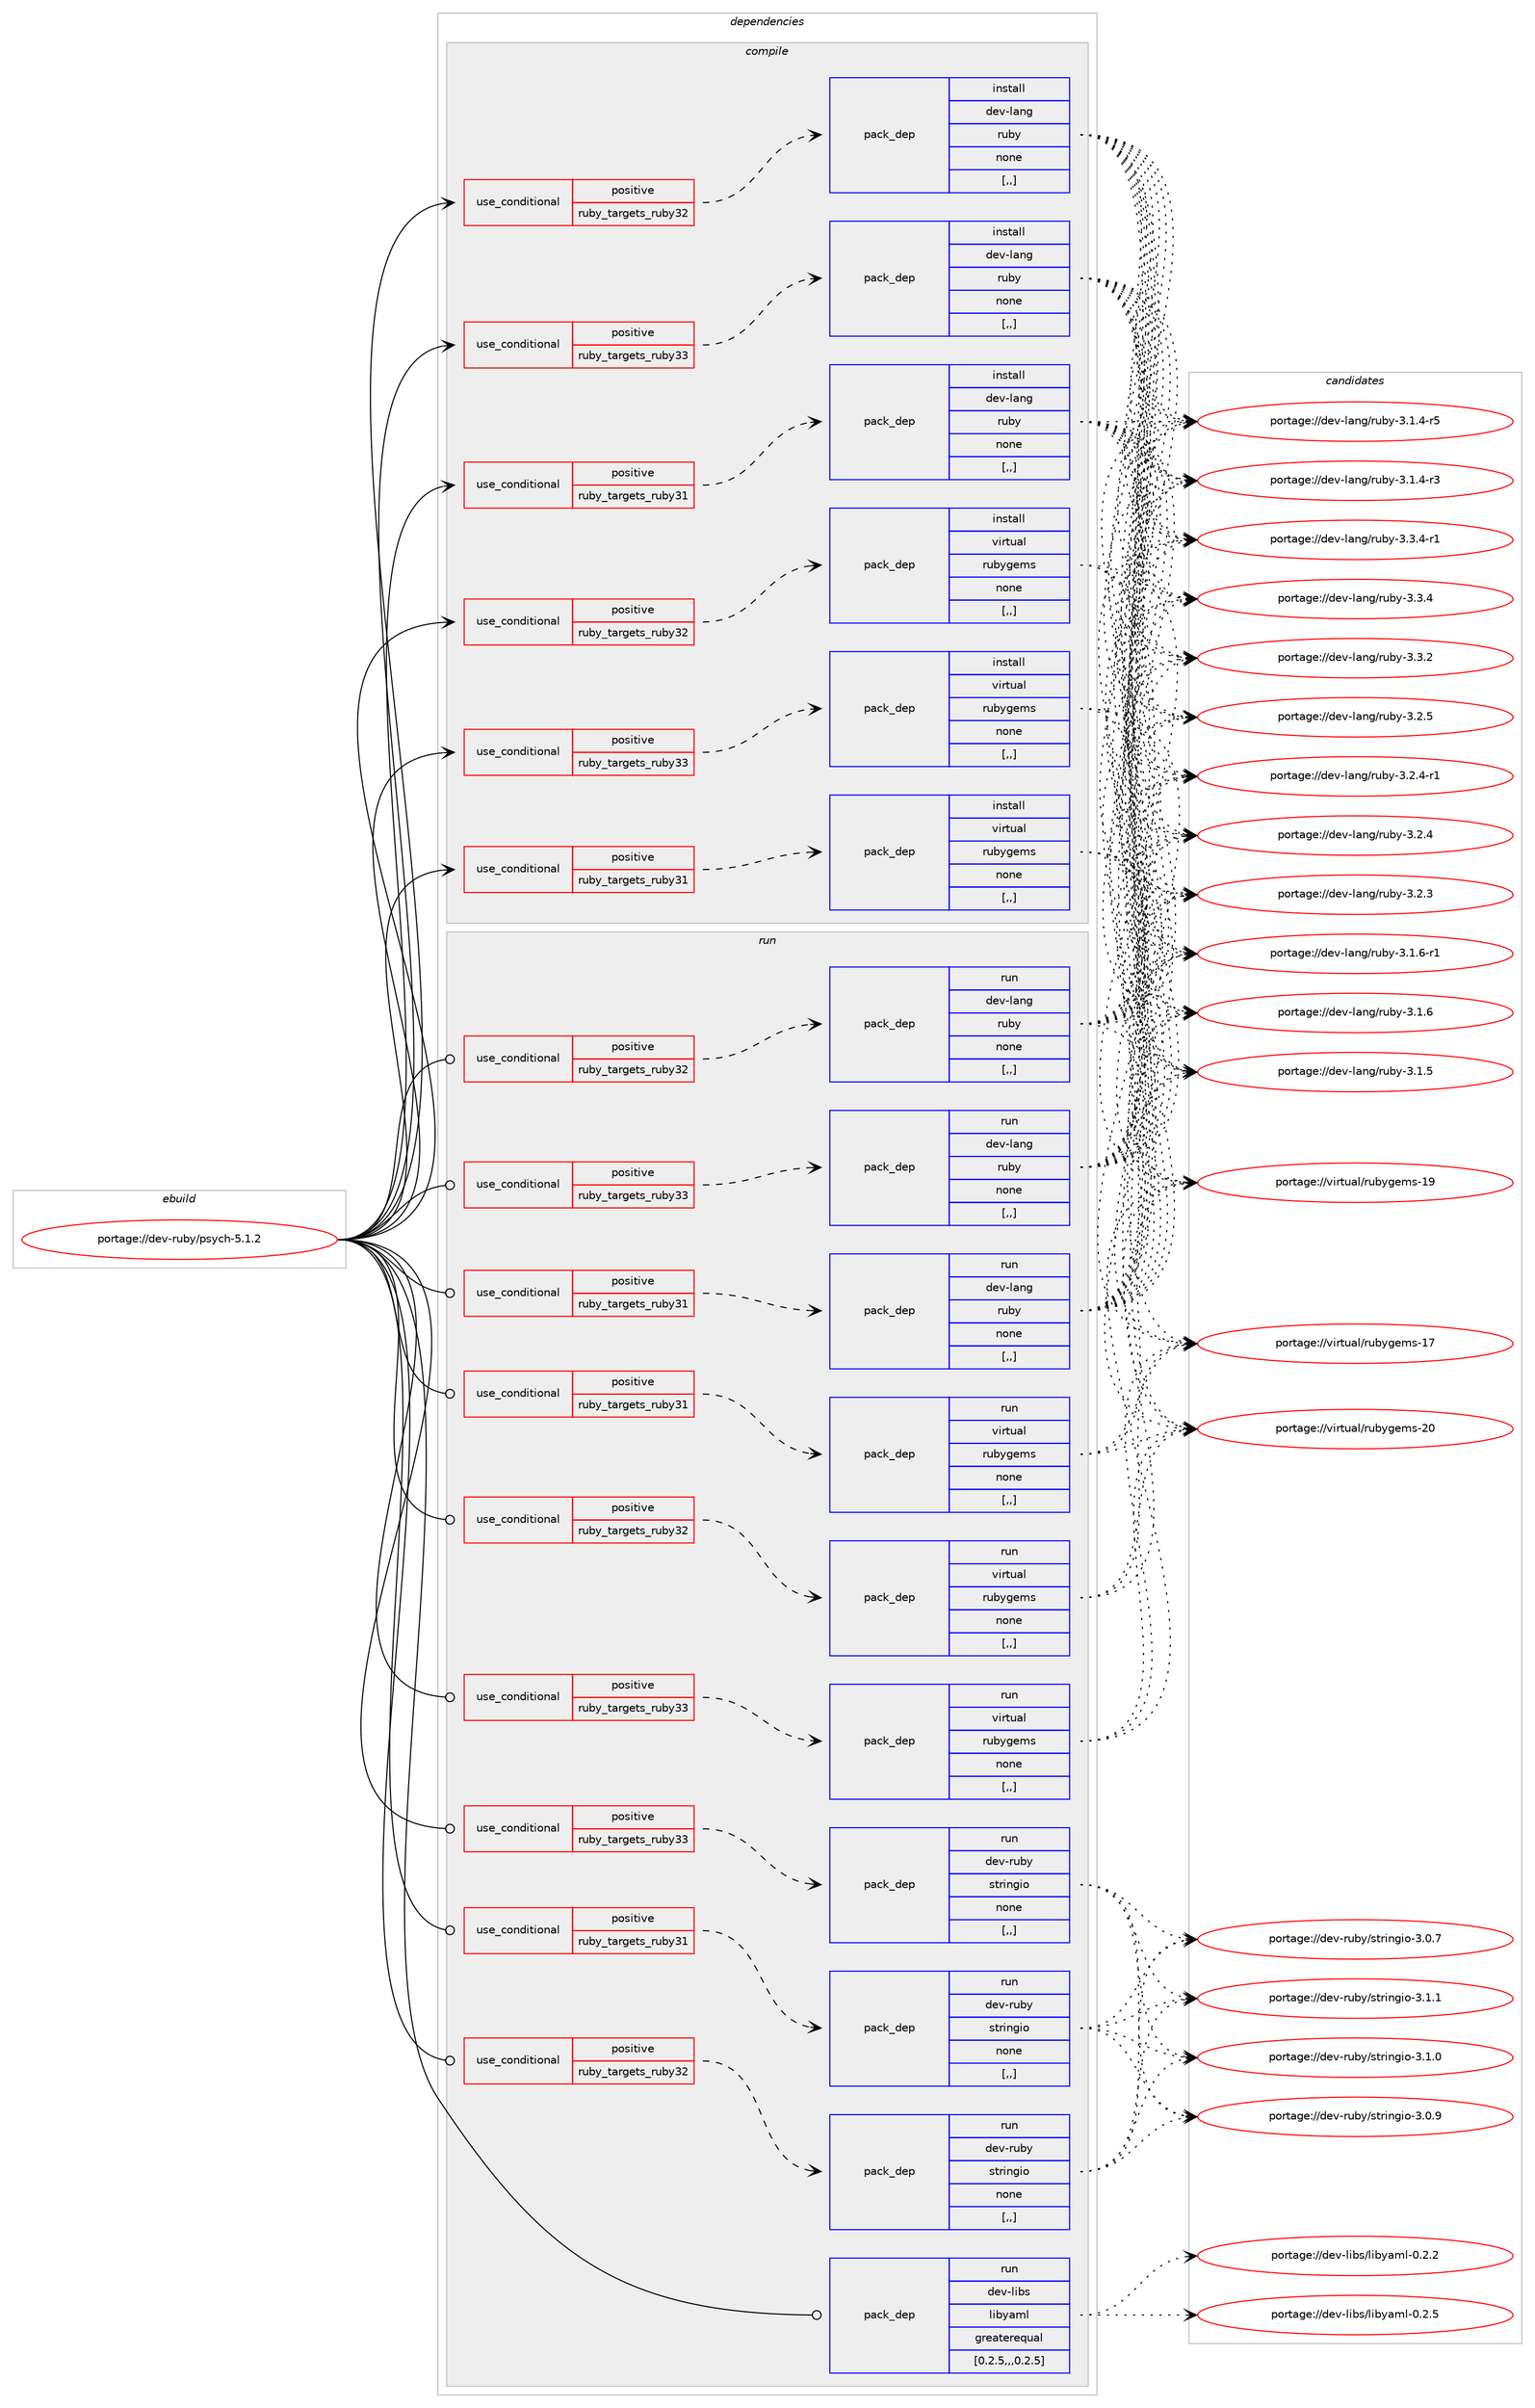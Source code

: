digraph prolog {

# *************
# Graph options
# *************

newrank=true;
concentrate=true;
compound=true;
graph [rankdir=LR,fontname=Helvetica,fontsize=10,ranksep=1.5];#, ranksep=2.5, nodesep=0.2];
edge  [arrowhead=vee];
node  [fontname=Helvetica,fontsize=10];

# **********
# The ebuild
# **********

subgraph cluster_leftcol {
color=gray;
label=<<i>ebuild</i>>;
id [label="portage://dev-ruby/psych-5.1.2", color=red, width=4, href="../dev-ruby/psych-5.1.2.svg"];
}

# ****************
# The dependencies
# ****************

subgraph cluster_midcol {
color=gray;
label=<<i>dependencies</i>>;
subgraph cluster_compile {
fillcolor="#eeeeee";
style=filled;
label=<<i>compile</i>>;
subgraph cond52779 {
dependency194695 [label=<<TABLE BORDER="0" CELLBORDER="1" CELLSPACING="0" CELLPADDING="4"><TR><TD ROWSPAN="3" CELLPADDING="10">use_conditional</TD></TR><TR><TD>positive</TD></TR><TR><TD>ruby_targets_ruby31</TD></TR></TABLE>>, shape=none, color=red];
subgraph pack140564 {
dependency194696 [label=<<TABLE BORDER="0" CELLBORDER="1" CELLSPACING="0" CELLPADDING="4" WIDTH="220"><TR><TD ROWSPAN="6" CELLPADDING="30">pack_dep</TD></TR><TR><TD WIDTH="110">install</TD></TR><TR><TD>dev-lang</TD></TR><TR><TD>ruby</TD></TR><TR><TD>none</TD></TR><TR><TD>[,,]</TD></TR></TABLE>>, shape=none, color=blue];
}
dependency194695:e -> dependency194696:w [weight=20,style="dashed",arrowhead="vee"];
}
id:e -> dependency194695:w [weight=20,style="solid",arrowhead="vee"];
subgraph cond52780 {
dependency194697 [label=<<TABLE BORDER="0" CELLBORDER="1" CELLSPACING="0" CELLPADDING="4"><TR><TD ROWSPAN="3" CELLPADDING="10">use_conditional</TD></TR><TR><TD>positive</TD></TR><TR><TD>ruby_targets_ruby31</TD></TR></TABLE>>, shape=none, color=red];
subgraph pack140565 {
dependency194698 [label=<<TABLE BORDER="0" CELLBORDER="1" CELLSPACING="0" CELLPADDING="4" WIDTH="220"><TR><TD ROWSPAN="6" CELLPADDING="30">pack_dep</TD></TR><TR><TD WIDTH="110">install</TD></TR><TR><TD>virtual</TD></TR><TR><TD>rubygems</TD></TR><TR><TD>none</TD></TR><TR><TD>[,,]</TD></TR></TABLE>>, shape=none, color=blue];
}
dependency194697:e -> dependency194698:w [weight=20,style="dashed",arrowhead="vee"];
}
id:e -> dependency194697:w [weight=20,style="solid",arrowhead="vee"];
subgraph cond52781 {
dependency194699 [label=<<TABLE BORDER="0" CELLBORDER="1" CELLSPACING="0" CELLPADDING="4"><TR><TD ROWSPAN="3" CELLPADDING="10">use_conditional</TD></TR><TR><TD>positive</TD></TR><TR><TD>ruby_targets_ruby32</TD></TR></TABLE>>, shape=none, color=red];
subgraph pack140566 {
dependency194700 [label=<<TABLE BORDER="0" CELLBORDER="1" CELLSPACING="0" CELLPADDING="4" WIDTH="220"><TR><TD ROWSPAN="6" CELLPADDING="30">pack_dep</TD></TR><TR><TD WIDTH="110">install</TD></TR><TR><TD>dev-lang</TD></TR><TR><TD>ruby</TD></TR><TR><TD>none</TD></TR><TR><TD>[,,]</TD></TR></TABLE>>, shape=none, color=blue];
}
dependency194699:e -> dependency194700:w [weight=20,style="dashed",arrowhead="vee"];
}
id:e -> dependency194699:w [weight=20,style="solid",arrowhead="vee"];
subgraph cond52782 {
dependency194701 [label=<<TABLE BORDER="0" CELLBORDER="1" CELLSPACING="0" CELLPADDING="4"><TR><TD ROWSPAN="3" CELLPADDING="10">use_conditional</TD></TR><TR><TD>positive</TD></TR><TR><TD>ruby_targets_ruby32</TD></TR></TABLE>>, shape=none, color=red];
subgraph pack140567 {
dependency194702 [label=<<TABLE BORDER="0" CELLBORDER="1" CELLSPACING="0" CELLPADDING="4" WIDTH="220"><TR><TD ROWSPAN="6" CELLPADDING="30">pack_dep</TD></TR><TR><TD WIDTH="110">install</TD></TR><TR><TD>virtual</TD></TR><TR><TD>rubygems</TD></TR><TR><TD>none</TD></TR><TR><TD>[,,]</TD></TR></TABLE>>, shape=none, color=blue];
}
dependency194701:e -> dependency194702:w [weight=20,style="dashed",arrowhead="vee"];
}
id:e -> dependency194701:w [weight=20,style="solid",arrowhead="vee"];
subgraph cond52783 {
dependency194703 [label=<<TABLE BORDER="0" CELLBORDER="1" CELLSPACING="0" CELLPADDING="4"><TR><TD ROWSPAN="3" CELLPADDING="10">use_conditional</TD></TR><TR><TD>positive</TD></TR><TR><TD>ruby_targets_ruby33</TD></TR></TABLE>>, shape=none, color=red];
subgraph pack140568 {
dependency194704 [label=<<TABLE BORDER="0" CELLBORDER="1" CELLSPACING="0" CELLPADDING="4" WIDTH="220"><TR><TD ROWSPAN="6" CELLPADDING="30">pack_dep</TD></TR><TR><TD WIDTH="110">install</TD></TR><TR><TD>dev-lang</TD></TR><TR><TD>ruby</TD></TR><TR><TD>none</TD></TR><TR><TD>[,,]</TD></TR></TABLE>>, shape=none, color=blue];
}
dependency194703:e -> dependency194704:w [weight=20,style="dashed",arrowhead="vee"];
}
id:e -> dependency194703:w [weight=20,style="solid",arrowhead="vee"];
subgraph cond52784 {
dependency194705 [label=<<TABLE BORDER="0" CELLBORDER="1" CELLSPACING="0" CELLPADDING="4"><TR><TD ROWSPAN="3" CELLPADDING="10">use_conditional</TD></TR><TR><TD>positive</TD></TR><TR><TD>ruby_targets_ruby33</TD></TR></TABLE>>, shape=none, color=red];
subgraph pack140569 {
dependency194706 [label=<<TABLE BORDER="0" CELLBORDER="1" CELLSPACING="0" CELLPADDING="4" WIDTH="220"><TR><TD ROWSPAN="6" CELLPADDING="30">pack_dep</TD></TR><TR><TD WIDTH="110">install</TD></TR><TR><TD>virtual</TD></TR><TR><TD>rubygems</TD></TR><TR><TD>none</TD></TR><TR><TD>[,,]</TD></TR></TABLE>>, shape=none, color=blue];
}
dependency194705:e -> dependency194706:w [weight=20,style="dashed",arrowhead="vee"];
}
id:e -> dependency194705:w [weight=20,style="solid",arrowhead="vee"];
}
subgraph cluster_compileandrun {
fillcolor="#eeeeee";
style=filled;
label=<<i>compile and run</i>>;
}
subgraph cluster_run {
fillcolor="#eeeeee";
style=filled;
label=<<i>run</i>>;
subgraph cond52785 {
dependency194707 [label=<<TABLE BORDER="0" CELLBORDER="1" CELLSPACING="0" CELLPADDING="4"><TR><TD ROWSPAN="3" CELLPADDING="10">use_conditional</TD></TR><TR><TD>positive</TD></TR><TR><TD>ruby_targets_ruby31</TD></TR></TABLE>>, shape=none, color=red];
subgraph pack140570 {
dependency194708 [label=<<TABLE BORDER="0" CELLBORDER="1" CELLSPACING="0" CELLPADDING="4" WIDTH="220"><TR><TD ROWSPAN="6" CELLPADDING="30">pack_dep</TD></TR><TR><TD WIDTH="110">run</TD></TR><TR><TD>dev-lang</TD></TR><TR><TD>ruby</TD></TR><TR><TD>none</TD></TR><TR><TD>[,,]</TD></TR></TABLE>>, shape=none, color=blue];
}
dependency194707:e -> dependency194708:w [weight=20,style="dashed",arrowhead="vee"];
}
id:e -> dependency194707:w [weight=20,style="solid",arrowhead="odot"];
subgraph cond52786 {
dependency194709 [label=<<TABLE BORDER="0" CELLBORDER="1" CELLSPACING="0" CELLPADDING="4"><TR><TD ROWSPAN="3" CELLPADDING="10">use_conditional</TD></TR><TR><TD>positive</TD></TR><TR><TD>ruby_targets_ruby31</TD></TR></TABLE>>, shape=none, color=red];
subgraph pack140571 {
dependency194710 [label=<<TABLE BORDER="0" CELLBORDER="1" CELLSPACING="0" CELLPADDING="4" WIDTH="220"><TR><TD ROWSPAN="6" CELLPADDING="30">pack_dep</TD></TR><TR><TD WIDTH="110">run</TD></TR><TR><TD>dev-ruby</TD></TR><TR><TD>stringio</TD></TR><TR><TD>none</TD></TR><TR><TD>[,,]</TD></TR></TABLE>>, shape=none, color=blue];
}
dependency194709:e -> dependency194710:w [weight=20,style="dashed",arrowhead="vee"];
}
id:e -> dependency194709:w [weight=20,style="solid",arrowhead="odot"];
subgraph cond52787 {
dependency194711 [label=<<TABLE BORDER="0" CELLBORDER="1" CELLSPACING="0" CELLPADDING="4"><TR><TD ROWSPAN="3" CELLPADDING="10">use_conditional</TD></TR><TR><TD>positive</TD></TR><TR><TD>ruby_targets_ruby31</TD></TR></TABLE>>, shape=none, color=red];
subgraph pack140572 {
dependency194712 [label=<<TABLE BORDER="0" CELLBORDER="1" CELLSPACING="0" CELLPADDING="4" WIDTH="220"><TR><TD ROWSPAN="6" CELLPADDING="30">pack_dep</TD></TR><TR><TD WIDTH="110">run</TD></TR><TR><TD>virtual</TD></TR><TR><TD>rubygems</TD></TR><TR><TD>none</TD></TR><TR><TD>[,,]</TD></TR></TABLE>>, shape=none, color=blue];
}
dependency194711:e -> dependency194712:w [weight=20,style="dashed",arrowhead="vee"];
}
id:e -> dependency194711:w [weight=20,style="solid",arrowhead="odot"];
subgraph cond52788 {
dependency194713 [label=<<TABLE BORDER="0" CELLBORDER="1" CELLSPACING="0" CELLPADDING="4"><TR><TD ROWSPAN="3" CELLPADDING="10">use_conditional</TD></TR><TR><TD>positive</TD></TR><TR><TD>ruby_targets_ruby32</TD></TR></TABLE>>, shape=none, color=red];
subgraph pack140573 {
dependency194714 [label=<<TABLE BORDER="0" CELLBORDER="1" CELLSPACING="0" CELLPADDING="4" WIDTH="220"><TR><TD ROWSPAN="6" CELLPADDING="30">pack_dep</TD></TR><TR><TD WIDTH="110">run</TD></TR><TR><TD>dev-lang</TD></TR><TR><TD>ruby</TD></TR><TR><TD>none</TD></TR><TR><TD>[,,]</TD></TR></TABLE>>, shape=none, color=blue];
}
dependency194713:e -> dependency194714:w [weight=20,style="dashed",arrowhead="vee"];
}
id:e -> dependency194713:w [weight=20,style="solid",arrowhead="odot"];
subgraph cond52789 {
dependency194715 [label=<<TABLE BORDER="0" CELLBORDER="1" CELLSPACING="0" CELLPADDING="4"><TR><TD ROWSPAN="3" CELLPADDING="10">use_conditional</TD></TR><TR><TD>positive</TD></TR><TR><TD>ruby_targets_ruby32</TD></TR></TABLE>>, shape=none, color=red];
subgraph pack140574 {
dependency194716 [label=<<TABLE BORDER="0" CELLBORDER="1" CELLSPACING="0" CELLPADDING="4" WIDTH="220"><TR><TD ROWSPAN="6" CELLPADDING="30">pack_dep</TD></TR><TR><TD WIDTH="110">run</TD></TR><TR><TD>dev-ruby</TD></TR><TR><TD>stringio</TD></TR><TR><TD>none</TD></TR><TR><TD>[,,]</TD></TR></TABLE>>, shape=none, color=blue];
}
dependency194715:e -> dependency194716:w [weight=20,style="dashed",arrowhead="vee"];
}
id:e -> dependency194715:w [weight=20,style="solid",arrowhead="odot"];
subgraph cond52790 {
dependency194717 [label=<<TABLE BORDER="0" CELLBORDER="1" CELLSPACING="0" CELLPADDING="4"><TR><TD ROWSPAN="3" CELLPADDING="10">use_conditional</TD></TR><TR><TD>positive</TD></TR><TR><TD>ruby_targets_ruby32</TD></TR></TABLE>>, shape=none, color=red];
subgraph pack140575 {
dependency194718 [label=<<TABLE BORDER="0" CELLBORDER="1" CELLSPACING="0" CELLPADDING="4" WIDTH="220"><TR><TD ROWSPAN="6" CELLPADDING="30">pack_dep</TD></TR><TR><TD WIDTH="110">run</TD></TR><TR><TD>virtual</TD></TR><TR><TD>rubygems</TD></TR><TR><TD>none</TD></TR><TR><TD>[,,]</TD></TR></TABLE>>, shape=none, color=blue];
}
dependency194717:e -> dependency194718:w [weight=20,style="dashed",arrowhead="vee"];
}
id:e -> dependency194717:w [weight=20,style="solid",arrowhead="odot"];
subgraph cond52791 {
dependency194719 [label=<<TABLE BORDER="0" CELLBORDER="1" CELLSPACING="0" CELLPADDING="4"><TR><TD ROWSPAN="3" CELLPADDING="10">use_conditional</TD></TR><TR><TD>positive</TD></TR><TR><TD>ruby_targets_ruby33</TD></TR></TABLE>>, shape=none, color=red];
subgraph pack140576 {
dependency194720 [label=<<TABLE BORDER="0" CELLBORDER="1" CELLSPACING="0" CELLPADDING="4" WIDTH="220"><TR><TD ROWSPAN="6" CELLPADDING="30">pack_dep</TD></TR><TR><TD WIDTH="110">run</TD></TR><TR><TD>dev-lang</TD></TR><TR><TD>ruby</TD></TR><TR><TD>none</TD></TR><TR><TD>[,,]</TD></TR></TABLE>>, shape=none, color=blue];
}
dependency194719:e -> dependency194720:w [weight=20,style="dashed",arrowhead="vee"];
}
id:e -> dependency194719:w [weight=20,style="solid",arrowhead="odot"];
subgraph cond52792 {
dependency194721 [label=<<TABLE BORDER="0" CELLBORDER="1" CELLSPACING="0" CELLPADDING="4"><TR><TD ROWSPAN="3" CELLPADDING="10">use_conditional</TD></TR><TR><TD>positive</TD></TR><TR><TD>ruby_targets_ruby33</TD></TR></TABLE>>, shape=none, color=red];
subgraph pack140577 {
dependency194722 [label=<<TABLE BORDER="0" CELLBORDER="1" CELLSPACING="0" CELLPADDING="4" WIDTH="220"><TR><TD ROWSPAN="6" CELLPADDING="30">pack_dep</TD></TR><TR><TD WIDTH="110">run</TD></TR><TR><TD>dev-ruby</TD></TR><TR><TD>stringio</TD></TR><TR><TD>none</TD></TR><TR><TD>[,,]</TD></TR></TABLE>>, shape=none, color=blue];
}
dependency194721:e -> dependency194722:w [weight=20,style="dashed",arrowhead="vee"];
}
id:e -> dependency194721:w [weight=20,style="solid",arrowhead="odot"];
subgraph cond52793 {
dependency194723 [label=<<TABLE BORDER="0" CELLBORDER="1" CELLSPACING="0" CELLPADDING="4"><TR><TD ROWSPAN="3" CELLPADDING="10">use_conditional</TD></TR><TR><TD>positive</TD></TR><TR><TD>ruby_targets_ruby33</TD></TR></TABLE>>, shape=none, color=red];
subgraph pack140578 {
dependency194724 [label=<<TABLE BORDER="0" CELLBORDER="1" CELLSPACING="0" CELLPADDING="4" WIDTH="220"><TR><TD ROWSPAN="6" CELLPADDING="30">pack_dep</TD></TR><TR><TD WIDTH="110">run</TD></TR><TR><TD>virtual</TD></TR><TR><TD>rubygems</TD></TR><TR><TD>none</TD></TR><TR><TD>[,,]</TD></TR></TABLE>>, shape=none, color=blue];
}
dependency194723:e -> dependency194724:w [weight=20,style="dashed",arrowhead="vee"];
}
id:e -> dependency194723:w [weight=20,style="solid",arrowhead="odot"];
subgraph pack140579 {
dependency194725 [label=<<TABLE BORDER="0" CELLBORDER="1" CELLSPACING="0" CELLPADDING="4" WIDTH="220"><TR><TD ROWSPAN="6" CELLPADDING="30">pack_dep</TD></TR><TR><TD WIDTH="110">run</TD></TR><TR><TD>dev-libs</TD></TR><TR><TD>libyaml</TD></TR><TR><TD>greaterequal</TD></TR><TR><TD>[0.2.5,,,0.2.5]</TD></TR></TABLE>>, shape=none, color=blue];
}
id:e -> dependency194725:w [weight=20,style="solid",arrowhead="odot"];
}
}

# **************
# The candidates
# **************

subgraph cluster_choices {
rank=same;
color=gray;
label=<<i>candidates</i>>;

subgraph choice140564 {
color=black;
nodesep=1;
choice100101118451089711010347114117981214551465146524511449 [label="portage://dev-lang/ruby-3.3.4-r1", color=red, width=4,href="../dev-lang/ruby-3.3.4-r1.svg"];
choice10010111845108971101034711411798121455146514652 [label="portage://dev-lang/ruby-3.3.4", color=red, width=4,href="../dev-lang/ruby-3.3.4.svg"];
choice10010111845108971101034711411798121455146514650 [label="portage://dev-lang/ruby-3.3.2", color=red, width=4,href="../dev-lang/ruby-3.3.2.svg"];
choice10010111845108971101034711411798121455146504653 [label="portage://dev-lang/ruby-3.2.5", color=red, width=4,href="../dev-lang/ruby-3.2.5.svg"];
choice100101118451089711010347114117981214551465046524511449 [label="portage://dev-lang/ruby-3.2.4-r1", color=red, width=4,href="../dev-lang/ruby-3.2.4-r1.svg"];
choice10010111845108971101034711411798121455146504652 [label="portage://dev-lang/ruby-3.2.4", color=red, width=4,href="../dev-lang/ruby-3.2.4.svg"];
choice10010111845108971101034711411798121455146504651 [label="portage://dev-lang/ruby-3.2.3", color=red, width=4,href="../dev-lang/ruby-3.2.3.svg"];
choice100101118451089711010347114117981214551464946544511449 [label="portage://dev-lang/ruby-3.1.6-r1", color=red, width=4,href="../dev-lang/ruby-3.1.6-r1.svg"];
choice10010111845108971101034711411798121455146494654 [label="portage://dev-lang/ruby-3.1.6", color=red, width=4,href="../dev-lang/ruby-3.1.6.svg"];
choice10010111845108971101034711411798121455146494653 [label="portage://dev-lang/ruby-3.1.5", color=red, width=4,href="../dev-lang/ruby-3.1.5.svg"];
choice100101118451089711010347114117981214551464946524511453 [label="portage://dev-lang/ruby-3.1.4-r5", color=red, width=4,href="../dev-lang/ruby-3.1.4-r5.svg"];
choice100101118451089711010347114117981214551464946524511451 [label="portage://dev-lang/ruby-3.1.4-r3", color=red, width=4,href="../dev-lang/ruby-3.1.4-r3.svg"];
dependency194696:e -> choice100101118451089711010347114117981214551465146524511449:w [style=dotted,weight="100"];
dependency194696:e -> choice10010111845108971101034711411798121455146514652:w [style=dotted,weight="100"];
dependency194696:e -> choice10010111845108971101034711411798121455146514650:w [style=dotted,weight="100"];
dependency194696:e -> choice10010111845108971101034711411798121455146504653:w [style=dotted,weight="100"];
dependency194696:e -> choice100101118451089711010347114117981214551465046524511449:w [style=dotted,weight="100"];
dependency194696:e -> choice10010111845108971101034711411798121455146504652:w [style=dotted,weight="100"];
dependency194696:e -> choice10010111845108971101034711411798121455146504651:w [style=dotted,weight="100"];
dependency194696:e -> choice100101118451089711010347114117981214551464946544511449:w [style=dotted,weight="100"];
dependency194696:e -> choice10010111845108971101034711411798121455146494654:w [style=dotted,weight="100"];
dependency194696:e -> choice10010111845108971101034711411798121455146494653:w [style=dotted,weight="100"];
dependency194696:e -> choice100101118451089711010347114117981214551464946524511453:w [style=dotted,weight="100"];
dependency194696:e -> choice100101118451089711010347114117981214551464946524511451:w [style=dotted,weight="100"];
}
subgraph choice140565 {
color=black;
nodesep=1;
choice118105114116117971084711411798121103101109115455048 [label="portage://virtual/rubygems-20", color=red, width=4,href="../virtual/rubygems-20.svg"];
choice118105114116117971084711411798121103101109115454957 [label="portage://virtual/rubygems-19", color=red, width=4,href="../virtual/rubygems-19.svg"];
choice118105114116117971084711411798121103101109115454955 [label="portage://virtual/rubygems-17", color=red, width=4,href="../virtual/rubygems-17.svg"];
dependency194698:e -> choice118105114116117971084711411798121103101109115455048:w [style=dotted,weight="100"];
dependency194698:e -> choice118105114116117971084711411798121103101109115454957:w [style=dotted,weight="100"];
dependency194698:e -> choice118105114116117971084711411798121103101109115454955:w [style=dotted,weight="100"];
}
subgraph choice140566 {
color=black;
nodesep=1;
choice100101118451089711010347114117981214551465146524511449 [label="portage://dev-lang/ruby-3.3.4-r1", color=red, width=4,href="../dev-lang/ruby-3.3.4-r1.svg"];
choice10010111845108971101034711411798121455146514652 [label="portage://dev-lang/ruby-3.3.4", color=red, width=4,href="../dev-lang/ruby-3.3.4.svg"];
choice10010111845108971101034711411798121455146514650 [label="portage://dev-lang/ruby-3.3.2", color=red, width=4,href="../dev-lang/ruby-3.3.2.svg"];
choice10010111845108971101034711411798121455146504653 [label="portage://dev-lang/ruby-3.2.5", color=red, width=4,href="../dev-lang/ruby-3.2.5.svg"];
choice100101118451089711010347114117981214551465046524511449 [label="portage://dev-lang/ruby-3.2.4-r1", color=red, width=4,href="../dev-lang/ruby-3.2.4-r1.svg"];
choice10010111845108971101034711411798121455146504652 [label="portage://dev-lang/ruby-3.2.4", color=red, width=4,href="../dev-lang/ruby-3.2.4.svg"];
choice10010111845108971101034711411798121455146504651 [label="portage://dev-lang/ruby-3.2.3", color=red, width=4,href="../dev-lang/ruby-3.2.3.svg"];
choice100101118451089711010347114117981214551464946544511449 [label="portage://dev-lang/ruby-3.1.6-r1", color=red, width=4,href="../dev-lang/ruby-3.1.6-r1.svg"];
choice10010111845108971101034711411798121455146494654 [label="portage://dev-lang/ruby-3.1.6", color=red, width=4,href="../dev-lang/ruby-3.1.6.svg"];
choice10010111845108971101034711411798121455146494653 [label="portage://dev-lang/ruby-3.1.5", color=red, width=4,href="../dev-lang/ruby-3.1.5.svg"];
choice100101118451089711010347114117981214551464946524511453 [label="portage://dev-lang/ruby-3.1.4-r5", color=red, width=4,href="../dev-lang/ruby-3.1.4-r5.svg"];
choice100101118451089711010347114117981214551464946524511451 [label="portage://dev-lang/ruby-3.1.4-r3", color=red, width=4,href="../dev-lang/ruby-3.1.4-r3.svg"];
dependency194700:e -> choice100101118451089711010347114117981214551465146524511449:w [style=dotted,weight="100"];
dependency194700:e -> choice10010111845108971101034711411798121455146514652:w [style=dotted,weight="100"];
dependency194700:e -> choice10010111845108971101034711411798121455146514650:w [style=dotted,weight="100"];
dependency194700:e -> choice10010111845108971101034711411798121455146504653:w [style=dotted,weight="100"];
dependency194700:e -> choice100101118451089711010347114117981214551465046524511449:w [style=dotted,weight="100"];
dependency194700:e -> choice10010111845108971101034711411798121455146504652:w [style=dotted,weight="100"];
dependency194700:e -> choice10010111845108971101034711411798121455146504651:w [style=dotted,weight="100"];
dependency194700:e -> choice100101118451089711010347114117981214551464946544511449:w [style=dotted,weight="100"];
dependency194700:e -> choice10010111845108971101034711411798121455146494654:w [style=dotted,weight="100"];
dependency194700:e -> choice10010111845108971101034711411798121455146494653:w [style=dotted,weight="100"];
dependency194700:e -> choice100101118451089711010347114117981214551464946524511453:w [style=dotted,weight="100"];
dependency194700:e -> choice100101118451089711010347114117981214551464946524511451:w [style=dotted,weight="100"];
}
subgraph choice140567 {
color=black;
nodesep=1;
choice118105114116117971084711411798121103101109115455048 [label="portage://virtual/rubygems-20", color=red, width=4,href="../virtual/rubygems-20.svg"];
choice118105114116117971084711411798121103101109115454957 [label="portage://virtual/rubygems-19", color=red, width=4,href="../virtual/rubygems-19.svg"];
choice118105114116117971084711411798121103101109115454955 [label="portage://virtual/rubygems-17", color=red, width=4,href="../virtual/rubygems-17.svg"];
dependency194702:e -> choice118105114116117971084711411798121103101109115455048:w [style=dotted,weight="100"];
dependency194702:e -> choice118105114116117971084711411798121103101109115454957:w [style=dotted,weight="100"];
dependency194702:e -> choice118105114116117971084711411798121103101109115454955:w [style=dotted,weight="100"];
}
subgraph choice140568 {
color=black;
nodesep=1;
choice100101118451089711010347114117981214551465146524511449 [label="portage://dev-lang/ruby-3.3.4-r1", color=red, width=4,href="../dev-lang/ruby-3.3.4-r1.svg"];
choice10010111845108971101034711411798121455146514652 [label="portage://dev-lang/ruby-3.3.4", color=red, width=4,href="../dev-lang/ruby-3.3.4.svg"];
choice10010111845108971101034711411798121455146514650 [label="portage://dev-lang/ruby-3.3.2", color=red, width=4,href="../dev-lang/ruby-3.3.2.svg"];
choice10010111845108971101034711411798121455146504653 [label="portage://dev-lang/ruby-3.2.5", color=red, width=4,href="../dev-lang/ruby-3.2.5.svg"];
choice100101118451089711010347114117981214551465046524511449 [label="portage://dev-lang/ruby-3.2.4-r1", color=red, width=4,href="../dev-lang/ruby-3.2.4-r1.svg"];
choice10010111845108971101034711411798121455146504652 [label="portage://dev-lang/ruby-3.2.4", color=red, width=4,href="../dev-lang/ruby-3.2.4.svg"];
choice10010111845108971101034711411798121455146504651 [label="portage://dev-lang/ruby-3.2.3", color=red, width=4,href="../dev-lang/ruby-3.2.3.svg"];
choice100101118451089711010347114117981214551464946544511449 [label="portage://dev-lang/ruby-3.1.6-r1", color=red, width=4,href="../dev-lang/ruby-3.1.6-r1.svg"];
choice10010111845108971101034711411798121455146494654 [label="portage://dev-lang/ruby-3.1.6", color=red, width=4,href="../dev-lang/ruby-3.1.6.svg"];
choice10010111845108971101034711411798121455146494653 [label="portage://dev-lang/ruby-3.1.5", color=red, width=4,href="../dev-lang/ruby-3.1.5.svg"];
choice100101118451089711010347114117981214551464946524511453 [label="portage://dev-lang/ruby-3.1.4-r5", color=red, width=4,href="../dev-lang/ruby-3.1.4-r5.svg"];
choice100101118451089711010347114117981214551464946524511451 [label="portage://dev-lang/ruby-3.1.4-r3", color=red, width=4,href="../dev-lang/ruby-3.1.4-r3.svg"];
dependency194704:e -> choice100101118451089711010347114117981214551465146524511449:w [style=dotted,weight="100"];
dependency194704:e -> choice10010111845108971101034711411798121455146514652:w [style=dotted,weight="100"];
dependency194704:e -> choice10010111845108971101034711411798121455146514650:w [style=dotted,weight="100"];
dependency194704:e -> choice10010111845108971101034711411798121455146504653:w [style=dotted,weight="100"];
dependency194704:e -> choice100101118451089711010347114117981214551465046524511449:w [style=dotted,weight="100"];
dependency194704:e -> choice10010111845108971101034711411798121455146504652:w [style=dotted,weight="100"];
dependency194704:e -> choice10010111845108971101034711411798121455146504651:w [style=dotted,weight="100"];
dependency194704:e -> choice100101118451089711010347114117981214551464946544511449:w [style=dotted,weight="100"];
dependency194704:e -> choice10010111845108971101034711411798121455146494654:w [style=dotted,weight="100"];
dependency194704:e -> choice10010111845108971101034711411798121455146494653:w [style=dotted,weight="100"];
dependency194704:e -> choice100101118451089711010347114117981214551464946524511453:w [style=dotted,weight="100"];
dependency194704:e -> choice100101118451089711010347114117981214551464946524511451:w [style=dotted,weight="100"];
}
subgraph choice140569 {
color=black;
nodesep=1;
choice118105114116117971084711411798121103101109115455048 [label="portage://virtual/rubygems-20", color=red, width=4,href="../virtual/rubygems-20.svg"];
choice118105114116117971084711411798121103101109115454957 [label="portage://virtual/rubygems-19", color=red, width=4,href="../virtual/rubygems-19.svg"];
choice118105114116117971084711411798121103101109115454955 [label="portage://virtual/rubygems-17", color=red, width=4,href="../virtual/rubygems-17.svg"];
dependency194706:e -> choice118105114116117971084711411798121103101109115455048:w [style=dotted,weight="100"];
dependency194706:e -> choice118105114116117971084711411798121103101109115454957:w [style=dotted,weight="100"];
dependency194706:e -> choice118105114116117971084711411798121103101109115454955:w [style=dotted,weight="100"];
}
subgraph choice140570 {
color=black;
nodesep=1;
choice100101118451089711010347114117981214551465146524511449 [label="portage://dev-lang/ruby-3.3.4-r1", color=red, width=4,href="../dev-lang/ruby-3.3.4-r1.svg"];
choice10010111845108971101034711411798121455146514652 [label="portage://dev-lang/ruby-3.3.4", color=red, width=4,href="../dev-lang/ruby-3.3.4.svg"];
choice10010111845108971101034711411798121455146514650 [label="portage://dev-lang/ruby-3.3.2", color=red, width=4,href="../dev-lang/ruby-3.3.2.svg"];
choice10010111845108971101034711411798121455146504653 [label="portage://dev-lang/ruby-3.2.5", color=red, width=4,href="../dev-lang/ruby-3.2.5.svg"];
choice100101118451089711010347114117981214551465046524511449 [label="portage://dev-lang/ruby-3.2.4-r1", color=red, width=4,href="../dev-lang/ruby-3.2.4-r1.svg"];
choice10010111845108971101034711411798121455146504652 [label="portage://dev-lang/ruby-3.2.4", color=red, width=4,href="../dev-lang/ruby-3.2.4.svg"];
choice10010111845108971101034711411798121455146504651 [label="portage://dev-lang/ruby-3.2.3", color=red, width=4,href="../dev-lang/ruby-3.2.3.svg"];
choice100101118451089711010347114117981214551464946544511449 [label="portage://dev-lang/ruby-3.1.6-r1", color=red, width=4,href="../dev-lang/ruby-3.1.6-r1.svg"];
choice10010111845108971101034711411798121455146494654 [label="portage://dev-lang/ruby-3.1.6", color=red, width=4,href="../dev-lang/ruby-3.1.6.svg"];
choice10010111845108971101034711411798121455146494653 [label="portage://dev-lang/ruby-3.1.5", color=red, width=4,href="../dev-lang/ruby-3.1.5.svg"];
choice100101118451089711010347114117981214551464946524511453 [label="portage://dev-lang/ruby-3.1.4-r5", color=red, width=4,href="../dev-lang/ruby-3.1.4-r5.svg"];
choice100101118451089711010347114117981214551464946524511451 [label="portage://dev-lang/ruby-3.1.4-r3", color=red, width=4,href="../dev-lang/ruby-3.1.4-r3.svg"];
dependency194708:e -> choice100101118451089711010347114117981214551465146524511449:w [style=dotted,weight="100"];
dependency194708:e -> choice10010111845108971101034711411798121455146514652:w [style=dotted,weight="100"];
dependency194708:e -> choice10010111845108971101034711411798121455146514650:w [style=dotted,weight="100"];
dependency194708:e -> choice10010111845108971101034711411798121455146504653:w [style=dotted,weight="100"];
dependency194708:e -> choice100101118451089711010347114117981214551465046524511449:w [style=dotted,weight="100"];
dependency194708:e -> choice10010111845108971101034711411798121455146504652:w [style=dotted,weight="100"];
dependency194708:e -> choice10010111845108971101034711411798121455146504651:w [style=dotted,weight="100"];
dependency194708:e -> choice100101118451089711010347114117981214551464946544511449:w [style=dotted,weight="100"];
dependency194708:e -> choice10010111845108971101034711411798121455146494654:w [style=dotted,weight="100"];
dependency194708:e -> choice10010111845108971101034711411798121455146494653:w [style=dotted,weight="100"];
dependency194708:e -> choice100101118451089711010347114117981214551464946524511453:w [style=dotted,weight="100"];
dependency194708:e -> choice100101118451089711010347114117981214551464946524511451:w [style=dotted,weight="100"];
}
subgraph choice140571 {
color=black;
nodesep=1;
choice100101118451141179812147115116114105110103105111455146494649 [label="portage://dev-ruby/stringio-3.1.1", color=red, width=4,href="../dev-ruby/stringio-3.1.1.svg"];
choice100101118451141179812147115116114105110103105111455146494648 [label="portage://dev-ruby/stringio-3.1.0", color=red, width=4,href="../dev-ruby/stringio-3.1.0.svg"];
choice100101118451141179812147115116114105110103105111455146484657 [label="portage://dev-ruby/stringio-3.0.9", color=red, width=4,href="../dev-ruby/stringio-3.0.9.svg"];
choice100101118451141179812147115116114105110103105111455146484655 [label="portage://dev-ruby/stringio-3.0.7", color=red, width=4,href="../dev-ruby/stringio-3.0.7.svg"];
dependency194710:e -> choice100101118451141179812147115116114105110103105111455146494649:w [style=dotted,weight="100"];
dependency194710:e -> choice100101118451141179812147115116114105110103105111455146494648:w [style=dotted,weight="100"];
dependency194710:e -> choice100101118451141179812147115116114105110103105111455146484657:w [style=dotted,weight="100"];
dependency194710:e -> choice100101118451141179812147115116114105110103105111455146484655:w [style=dotted,weight="100"];
}
subgraph choice140572 {
color=black;
nodesep=1;
choice118105114116117971084711411798121103101109115455048 [label="portage://virtual/rubygems-20", color=red, width=4,href="../virtual/rubygems-20.svg"];
choice118105114116117971084711411798121103101109115454957 [label="portage://virtual/rubygems-19", color=red, width=4,href="../virtual/rubygems-19.svg"];
choice118105114116117971084711411798121103101109115454955 [label="portage://virtual/rubygems-17", color=red, width=4,href="../virtual/rubygems-17.svg"];
dependency194712:e -> choice118105114116117971084711411798121103101109115455048:w [style=dotted,weight="100"];
dependency194712:e -> choice118105114116117971084711411798121103101109115454957:w [style=dotted,weight="100"];
dependency194712:e -> choice118105114116117971084711411798121103101109115454955:w [style=dotted,weight="100"];
}
subgraph choice140573 {
color=black;
nodesep=1;
choice100101118451089711010347114117981214551465146524511449 [label="portage://dev-lang/ruby-3.3.4-r1", color=red, width=4,href="../dev-lang/ruby-3.3.4-r1.svg"];
choice10010111845108971101034711411798121455146514652 [label="portage://dev-lang/ruby-3.3.4", color=red, width=4,href="../dev-lang/ruby-3.3.4.svg"];
choice10010111845108971101034711411798121455146514650 [label="portage://dev-lang/ruby-3.3.2", color=red, width=4,href="../dev-lang/ruby-3.3.2.svg"];
choice10010111845108971101034711411798121455146504653 [label="portage://dev-lang/ruby-3.2.5", color=red, width=4,href="../dev-lang/ruby-3.2.5.svg"];
choice100101118451089711010347114117981214551465046524511449 [label="portage://dev-lang/ruby-3.2.4-r1", color=red, width=4,href="../dev-lang/ruby-3.2.4-r1.svg"];
choice10010111845108971101034711411798121455146504652 [label="portage://dev-lang/ruby-3.2.4", color=red, width=4,href="../dev-lang/ruby-3.2.4.svg"];
choice10010111845108971101034711411798121455146504651 [label="portage://dev-lang/ruby-3.2.3", color=red, width=4,href="../dev-lang/ruby-3.2.3.svg"];
choice100101118451089711010347114117981214551464946544511449 [label="portage://dev-lang/ruby-3.1.6-r1", color=red, width=4,href="../dev-lang/ruby-3.1.6-r1.svg"];
choice10010111845108971101034711411798121455146494654 [label="portage://dev-lang/ruby-3.1.6", color=red, width=4,href="../dev-lang/ruby-3.1.6.svg"];
choice10010111845108971101034711411798121455146494653 [label="portage://dev-lang/ruby-3.1.5", color=red, width=4,href="../dev-lang/ruby-3.1.5.svg"];
choice100101118451089711010347114117981214551464946524511453 [label="portage://dev-lang/ruby-3.1.4-r5", color=red, width=4,href="../dev-lang/ruby-3.1.4-r5.svg"];
choice100101118451089711010347114117981214551464946524511451 [label="portage://dev-lang/ruby-3.1.4-r3", color=red, width=4,href="../dev-lang/ruby-3.1.4-r3.svg"];
dependency194714:e -> choice100101118451089711010347114117981214551465146524511449:w [style=dotted,weight="100"];
dependency194714:e -> choice10010111845108971101034711411798121455146514652:w [style=dotted,weight="100"];
dependency194714:e -> choice10010111845108971101034711411798121455146514650:w [style=dotted,weight="100"];
dependency194714:e -> choice10010111845108971101034711411798121455146504653:w [style=dotted,weight="100"];
dependency194714:e -> choice100101118451089711010347114117981214551465046524511449:w [style=dotted,weight="100"];
dependency194714:e -> choice10010111845108971101034711411798121455146504652:w [style=dotted,weight="100"];
dependency194714:e -> choice10010111845108971101034711411798121455146504651:w [style=dotted,weight="100"];
dependency194714:e -> choice100101118451089711010347114117981214551464946544511449:w [style=dotted,weight="100"];
dependency194714:e -> choice10010111845108971101034711411798121455146494654:w [style=dotted,weight="100"];
dependency194714:e -> choice10010111845108971101034711411798121455146494653:w [style=dotted,weight="100"];
dependency194714:e -> choice100101118451089711010347114117981214551464946524511453:w [style=dotted,weight="100"];
dependency194714:e -> choice100101118451089711010347114117981214551464946524511451:w [style=dotted,weight="100"];
}
subgraph choice140574 {
color=black;
nodesep=1;
choice100101118451141179812147115116114105110103105111455146494649 [label="portage://dev-ruby/stringio-3.1.1", color=red, width=4,href="../dev-ruby/stringio-3.1.1.svg"];
choice100101118451141179812147115116114105110103105111455146494648 [label="portage://dev-ruby/stringio-3.1.0", color=red, width=4,href="../dev-ruby/stringio-3.1.0.svg"];
choice100101118451141179812147115116114105110103105111455146484657 [label="portage://dev-ruby/stringio-3.0.9", color=red, width=4,href="../dev-ruby/stringio-3.0.9.svg"];
choice100101118451141179812147115116114105110103105111455146484655 [label="portage://dev-ruby/stringio-3.0.7", color=red, width=4,href="../dev-ruby/stringio-3.0.7.svg"];
dependency194716:e -> choice100101118451141179812147115116114105110103105111455146494649:w [style=dotted,weight="100"];
dependency194716:e -> choice100101118451141179812147115116114105110103105111455146494648:w [style=dotted,weight="100"];
dependency194716:e -> choice100101118451141179812147115116114105110103105111455146484657:w [style=dotted,weight="100"];
dependency194716:e -> choice100101118451141179812147115116114105110103105111455146484655:w [style=dotted,weight="100"];
}
subgraph choice140575 {
color=black;
nodesep=1;
choice118105114116117971084711411798121103101109115455048 [label="portage://virtual/rubygems-20", color=red, width=4,href="../virtual/rubygems-20.svg"];
choice118105114116117971084711411798121103101109115454957 [label="portage://virtual/rubygems-19", color=red, width=4,href="../virtual/rubygems-19.svg"];
choice118105114116117971084711411798121103101109115454955 [label="portage://virtual/rubygems-17", color=red, width=4,href="../virtual/rubygems-17.svg"];
dependency194718:e -> choice118105114116117971084711411798121103101109115455048:w [style=dotted,weight="100"];
dependency194718:e -> choice118105114116117971084711411798121103101109115454957:w [style=dotted,weight="100"];
dependency194718:e -> choice118105114116117971084711411798121103101109115454955:w [style=dotted,weight="100"];
}
subgraph choice140576 {
color=black;
nodesep=1;
choice100101118451089711010347114117981214551465146524511449 [label="portage://dev-lang/ruby-3.3.4-r1", color=red, width=4,href="../dev-lang/ruby-3.3.4-r1.svg"];
choice10010111845108971101034711411798121455146514652 [label="portage://dev-lang/ruby-3.3.4", color=red, width=4,href="../dev-lang/ruby-3.3.4.svg"];
choice10010111845108971101034711411798121455146514650 [label="portage://dev-lang/ruby-3.3.2", color=red, width=4,href="../dev-lang/ruby-3.3.2.svg"];
choice10010111845108971101034711411798121455146504653 [label="portage://dev-lang/ruby-3.2.5", color=red, width=4,href="../dev-lang/ruby-3.2.5.svg"];
choice100101118451089711010347114117981214551465046524511449 [label="portage://dev-lang/ruby-3.2.4-r1", color=red, width=4,href="../dev-lang/ruby-3.2.4-r1.svg"];
choice10010111845108971101034711411798121455146504652 [label="portage://dev-lang/ruby-3.2.4", color=red, width=4,href="../dev-lang/ruby-3.2.4.svg"];
choice10010111845108971101034711411798121455146504651 [label="portage://dev-lang/ruby-3.2.3", color=red, width=4,href="../dev-lang/ruby-3.2.3.svg"];
choice100101118451089711010347114117981214551464946544511449 [label="portage://dev-lang/ruby-3.1.6-r1", color=red, width=4,href="../dev-lang/ruby-3.1.6-r1.svg"];
choice10010111845108971101034711411798121455146494654 [label="portage://dev-lang/ruby-3.1.6", color=red, width=4,href="../dev-lang/ruby-3.1.6.svg"];
choice10010111845108971101034711411798121455146494653 [label="portage://dev-lang/ruby-3.1.5", color=red, width=4,href="../dev-lang/ruby-3.1.5.svg"];
choice100101118451089711010347114117981214551464946524511453 [label="portage://dev-lang/ruby-3.1.4-r5", color=red, width=4,href="../dev-lang/ruby-3.1.4-r5.svg"];
choice100101118451089711010347114117981214551464946524511451 [label="portage://dev-lang/ruby-3.1.4-r3", color=red, width=4,href="../dev-lang/ruby-3.1.4-r3.svg"];
dependency194720:e -> choice100101118451089711010347114117981214551465146524511449:w [style=dotted,weight="100"];
dependency194720:e -> choice10010111845108971101034711411798121455146514652:w [style=dotted,weight="100"];
dependency194720:e -> choice10010111845108971101034711411798121455146514650:w [style=dotted,weight="100"];
dependency194720:e -> choice10010111845108971101034711411798121455146504653:w [style=dotted,weight="100"];
dependency194720:e -> choice100101118451089711010347114117981214551465046524511449:w [style=dotted,weight="100"];
dependency194720:e -> choice10010111845108971101034711411798121455146504652:w [style=dotted,weight="100"];
dependency194720:e -> choice10010111845108971101034711411798121455146504651:w [style=dotted,weight="100"];
dependency194720:e -> choice100101118451089711010347114117981214551464946544511449:w [style=dotted,weight="100"];
dependency194720:e -> choice10010111845108971101034711411798121455146494654:w [style=dotted,weight="100"];
dependency194720:e -> choice10010111845108971101034711411798121455146494653:w [style=dotted,weight="100"];
dependency194720:e -> choice100101118451089711010347114117981214551464946524511453:w [style=dotted,weight="100"];
dependency194720:e -> choice100101118451089711010347114117981214551464946524511451:w [style=dotted,weight="100"];
}
subgraph choice140577 {
color=black;
nodesep=1;
choice100101118451141179812147115116114105110103105111455146494649 [label="portage://dev-ruby/stringio-3.1.1", color=red, width=4,href="../dev-ruby/stringio-3.1.1.svg"];
choice100101118451141179812147115116114105110103105111455146494648 [label="portage://dev-ruby/stringio-3.1.0", color=red, width=4,href="../dev-ruby/stringio-3.1.0.svg"];
choice100101118451141179812147115116114105110103105111455146484657 [label="portage://dev-ruby/stringio-3.0.9", color=red, width=4,href="../dev-ruby/stringio-3.0.9.svg"];
choice100101118451141179812147115116114105110103105111455146484655 [label="portage://dev-ruby/stringio-3.0.7", color=red, width=4,href="../dev-ruby/stringio-3.0.7.svg"];
dependency194722:e -> choice100101118451141179812147115116114105110103105111455146494649:w [style=dotted,weight="100"];
dependency194722:e -> choice100101118451141179812147115116114105110103105111455146494648:w [style=dotted,weight="100"];
dependency194722:e -> choice100101118451141179812147115116114105110103105111455146484657:w [style=dotted,weight="100"];
dependency194722:e -> choice100101118451141179812147115116114105110103105111455146484655:w [style=dotted,weight="100"];
}
subgraph choice140578 {
color=black;
nodesep=1;
choice118105114116117971084711411798121103101109115455048 [label="portage://virtual/rubygems-20", color=red, width=4,href="../virtual/rubygems-20.svg"];
choice118105114116117971084711411798121103101109115454957 [label="portage://virtual/rubygems-19", color=red, width=4,href="../virtual/rubygems-19.svg"];
choice118105114116117971084711411798121103101109115454955 [label="portage://virtual/rubygems-17", color=red, width=4,href="../virtual/rubygems-17.svg"];
dependency194724:e -> choice118105114116117971084711411798121103101109115455048:w [style=dotted,weight="100"];
dependency194724:e -> choice118105114116117971084711411798121103101109115454957:w [style=dotted,weight="100"];
dependency194724:e -> choice118105114116117971084711411798121103101109115454955:w [style=dotted,weight="100"];
}
subgraph choice140579 {
color=black;
nodesep=1;
choice1001011184510810598115471081059812197109108454846504653 [label="portage://dev-libs/libyaml-0.2.5", color=red, width=4,href="../dev-libs/libyaml-0.2.5.svg"];
choice1001011184510810598115471081059812197109108454846504650 [label="portage://dev-libs/libyaml-0.2.2", color=red, width=4,href="../dev-libs/libyaml-0.2.2.svg"];
dependency194725:e -> choice1001011184510810598115471081059812197109108454846504653:w [style=dotted,weight="100"];
dependency194725:e -> choice1001011184510810598115471081059812197109108454846504650:w [style=dotted,weight="100"];
}
}

}
